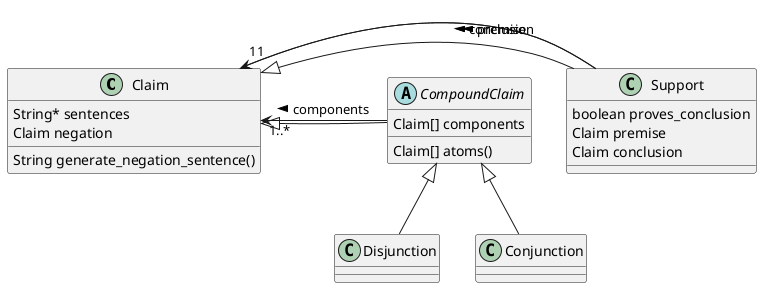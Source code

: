 @startuml

class Claim {
  String* sentences
  Claim negation
  String generate_negation_sentence()
}

class Support {
  boolean proves_conclusion
  Claim premise
  Claim conclusion
}

Claim "1" <- Support: < premise
Claim "1" <- Support: < conclusion

Claim <|-- Support

abstract class CompoundClaim {
  Claim[] components
  Claim[] atoms()
}

Claim "1..*" <- CompoundClaim: < components
Claim <|-- CompoundClaim

CompoundClaim <|-- Disjunction
CompoundClaim <|-- Conjunction

' class Disjunction {
'   Claim[] components
'   Claim[] atoms()
' }

' Claim "1..*" <- Disjunction: < components
' Claim <|-- Disjunction

' class Conjunction {
'   Disjunction[] components
'   Claim[] atoms()
' }

' Claim "1..*" <- Conjunction: < components
' Claim <|-- Conjunction


@enduml

